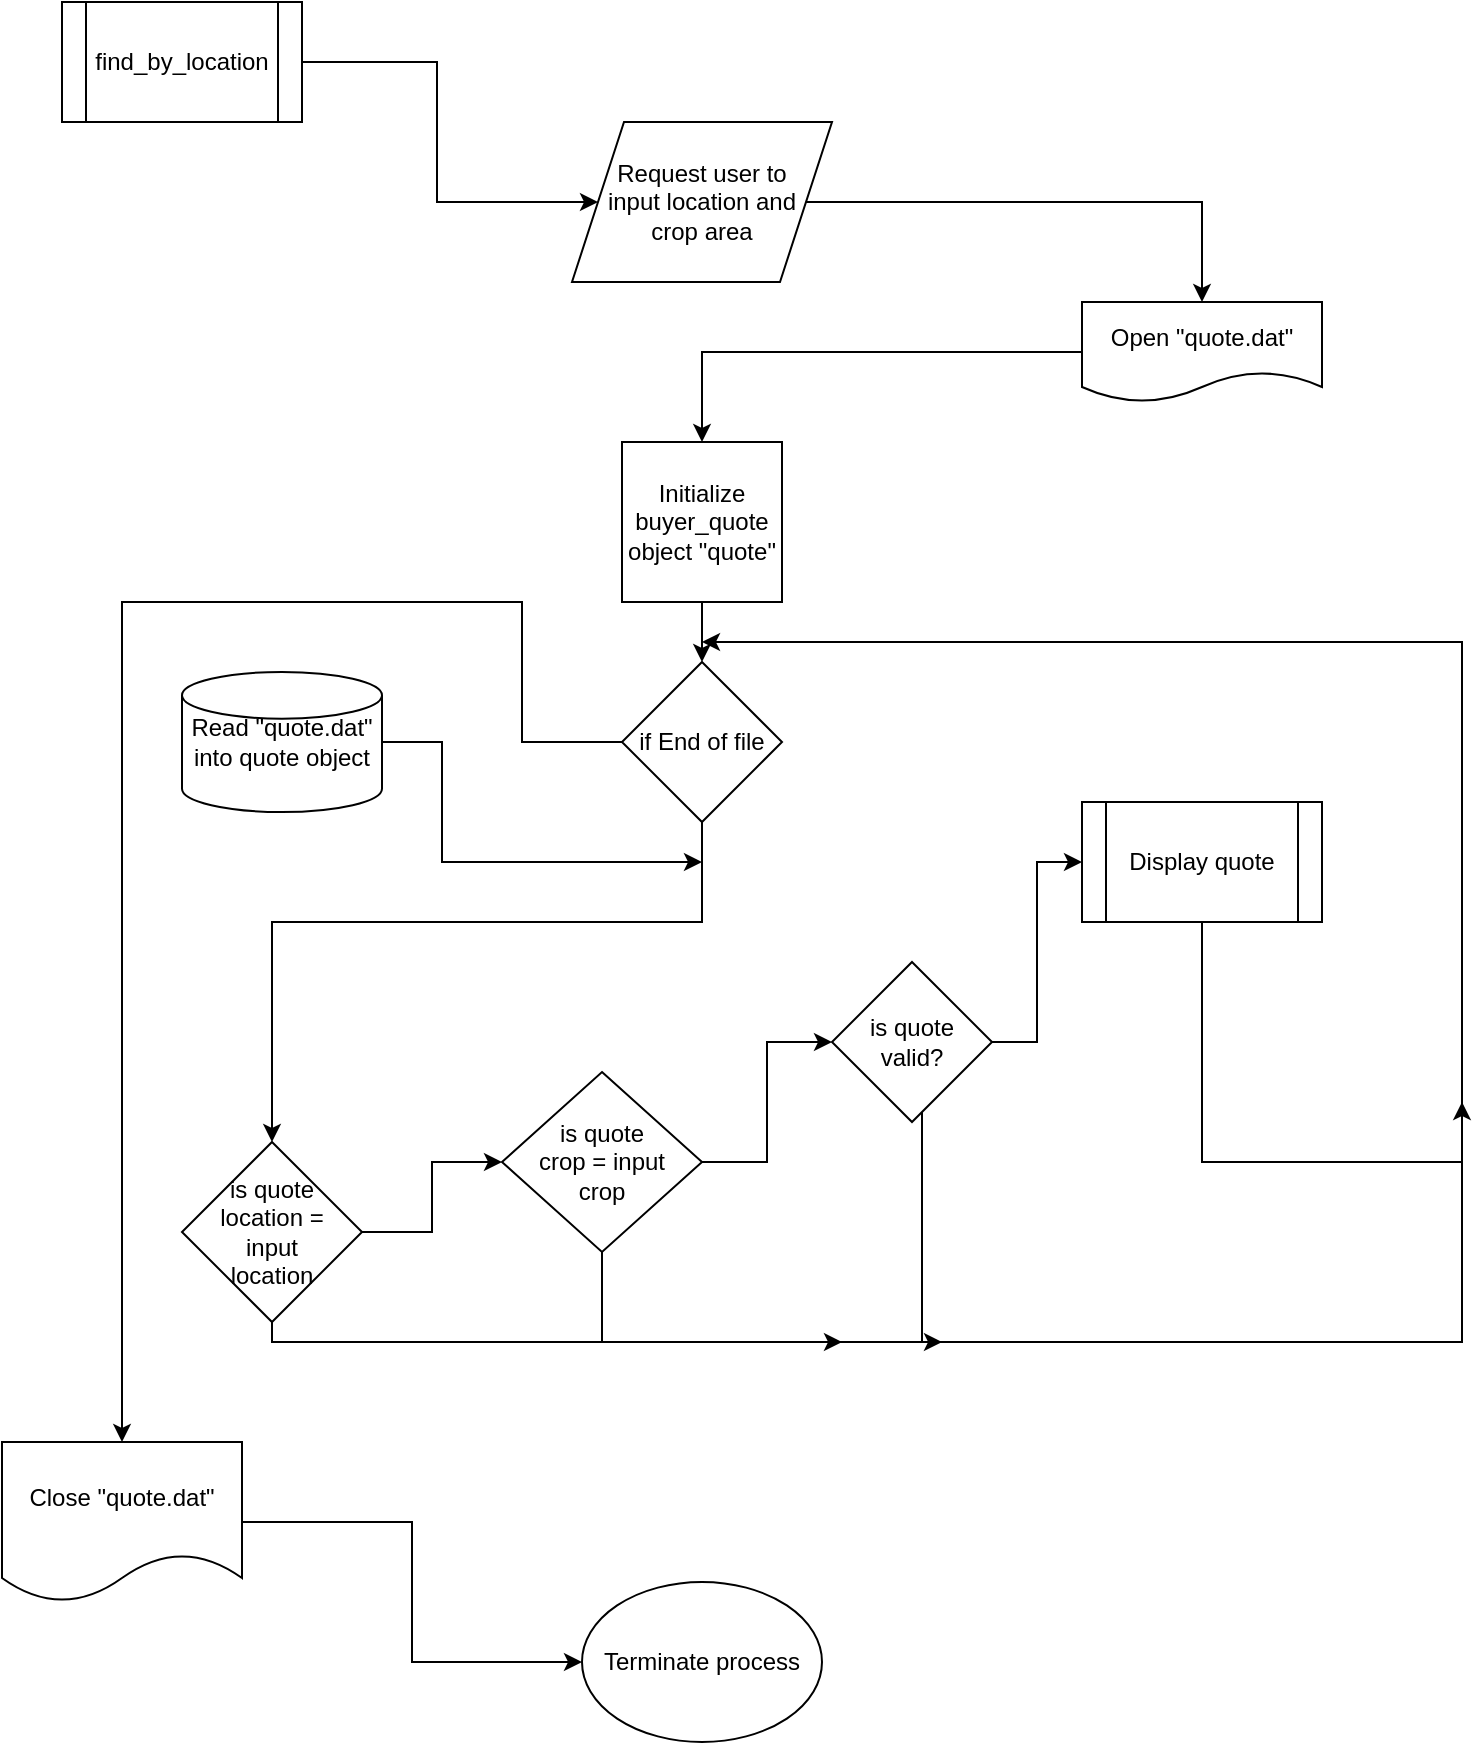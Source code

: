 <mxfile version="13.1.3" type="github"><diagram id="OOt3NaHSxzjM3vJ9NV1C" name="Page-1"><mxGraphModel dx="1221" dy="625" grid="1" gridSize="10" guides="1" tooltips="1" connect="1" arrows="1" fold="1" page="1" pageScale="1" pageWidth="827" pageHeight="1169" math="0" shadow="0"><root><mxCell id="0"/><mxCell id="1" parent="0"/><mxCell id="Gd9XKMuXmRJpEgDy-aUU-4" style="edgeStyle=orthogonalEdgeStyle;rounded=0;orthogonalLoop=1;jettySize=auto;html=1;" edge="1" parent="1" source="Gd9XKMuXmRJpEgDy-aUU-1" target="Gd9XKMuXmRJpEgDy-aUU-3"><mxGeometry relative="1" as="geometry"/></mxCell><mxCell id="Gd9XKMuXmRJpEgDy-aUU-1" value="find_by_location" style="shape=process;whiteSpace=wrap;html=1;backgroundOutline=1;" vertex="1" parent="1"><mxGeometry x="60" y="50" width="120" height="60" as="geometry"/></mxCell><mxCell id="Gd9XKMuXmRJpEgDy-aUU-8" style="edgeStyle=orthogonalEdgeStyle;rounded=0;orthogonalLoop=1;jettySize=auto;html=1;entryX=0.5;entryY=0;entryDx=0;entryDy=0;" edge="1" parent="1" source="Gd9XKMuXmRJpEgDy-aUU-3" target="Gd9XKMuXmRJpEgDy-aUU-5"><mxGeometry relative="1" as="geometry"/></mxCell><mxCell id="Gd9XKMuXmRJpEgDy-aUU-3" value="Request user to input location and crop area" style="shape=parallelogram;perimeter=parallelogramPerimeter;whiteSpace=wrap;html=1;spacingLeft=15;spacingRight=15;" vertex="1" parent="1"><mxGeometry x="315" y="110" width="130" height="80" as="geometry"/></mxCell><mxCell id="Gd9XKMuXmRJpEgDy-aUU-9" style="edgeStyle=orthogonalEdgeStyle;rounded=0;orthogonalLoop=1;jettySize=auto;html=1;entryX=0.5;entryY=0;entryDx=0;entryDy=0;" edge="1" parent="1" source="Gd9XKMuXmRJpEgDy-aUU-5" target="Gd9XKMuXmRJpEgDy-aUU-6"><mxGeometry relative="1" as="geometry"/></mxCell><mxCell id="Gd9XKMuXmRJpEgDy-aUU-5" value="Open &quot;quote.dat&quot;" style="shape=document;whiteSpace=wrap;html=1;boundedLbl=1;" vertex="1" parent="1"><mxGeometry x="570" y="200" width="120" height="50" as="geometry"/></mxCell><mxCell id="Gd9XKMuXmRJpEgDy-aUU-12" style="edgeStyle=orthogonalEdgeStyle;rounded=0;orthogonalLoop=1;jettySize=auto;html=1;entryX=0.5;entryY=0;entryDx=0;entryDy=0;" edge="1" parent="1" source="Gd9XKMuXmRJpEgDy-aUU-6" target="Gd9XKMuXmRJpEgDy-aUU-10"><mxGeometry relative="1" as="geometry"/></mxCell><mxCell id="Gd9XKMuXmRJpEgDy-aUU-6" value="Initialize buyer_quote object &quot;quote&quot;" style="whiteSpace=wrap;html=1;aspect=fixed;" vertex="1" parent="1"><mxGeometry x="340" y="270" width="80" height="80" as="geometry"/></mxCell><mxCell id="Gd9XKMuXmRJpEgDy-aUU-16" style="edgeStyle=orthogonalEdgeStyle;rounded=0;orthogonalLoop=1;jettySize=auto;html=1;entryX=0.5;entryY=0;entryDx=0;entryDy=0;" edge="1" parent="1" source="Gd9XKMuXmRJpEgDy-aUU-10" target="Gd9XKMuXmRJpEgDy-aUU-13"><mxGeometry relative="1" as="geometry"><Array as="points"><mxPoint x="380" y="510"/><mxPoint x="165" y="510"/></Array></mxGeometry></mxCell><mxCell id="Gd9XKMuXmRJpEgDy-aUU-34" style="edgeStyle=orthogonalEdgeStyle;rounded=0;orthogonalLoop=1;jettySize=auto;html=1;exitX=0;exitY=0.5;exitDx=0;exitDy=0;" edge="1" parent="1" source="Gd9XKMuXmRJpEgDy-aUU-10" target="Gd9XKMuXmRJpEgDy-aUU-36"><mxGeometry relative="1" as="geometry"><mxPoint x="90" y="810" as="targetPoint"/><Array as="points"><mxPoint x="290" y="420"/><mxPoint x="290" y="350"/><mxPoint x="90" y="350"/></Array></mxGeometry></mxCell><mxCell id="Gd9XKMuXmRJpEgDy-aUU-10" value="if End of file" style="rhombus;whiteSpace=wrap;html=1;" vertex="1" parent="1"><mxGeometry x="340" y="380" width="80" height="80" as="geometry"/></mxCell><mxCell id="Gd9XKMuXmRJpEgDy-aUU-31" style="edgeStyle=orthogonalEdgeStyle;rounded=0;orthogonalLoop=1;jettySize=auto;html=1;entryX=0;entryY=0.5;entryDx=0;entryDy=0;" edge="1" parent="1" source="Gd9XKMuXmRJpEgDy-aUU-13" target="Gd9XKMuXmRJpEgDy-aUU-19"><mxGeometry relative="1" as="geometry"/></mxCell><mxCell id="Gd9XKMuXmRJpEgDy-aUU-33" style="edgeStyle=orthogonalEdgeStyle;rounded=0;orthogonalLoop=1;jettySize=auto;html=1;" edge="1" parent="1" source="Gd9XKMuXmRJpEgDy-aUU-13"><mxGeometry relative="1" as="geometry"><mxPoint x="450" y="720" as="targetPoint"/><Array as="points"><mxPoint x="165" y="720"/></Array></mxGeometry></mxCell><mxCell id="Gd9XKMuXmRJpEgDy-aUU-13" value="is quote location = input location" style="rhombus;whiteSpace=wrap;html=1;spacingLeft=15;spacingRight=15;" vertex="1" parent="1"><mxGeometry x="120" y="620" width="90" height="90" as="geometry"/></mxCell><mxCell id="Gd9XKMuXmRJpEgDy-aUU-17" style="edgeStyle=orthogonalEdgeStyle;rounded=0;orthogonalLoop=1;jettySize=auto;html=1;" edge="1" parent="1" source="Gd9XKMuXmRJpEgDy-aUU-15"><mxGeometry relative="1" as="geometry"><mxPoint x="380" y="480" as="targetPoint"/><Array as="points"><mxPoint x="250" y="480"/></Array></mxGeometry></mxCell><mxCell id="Gd9XKMuXmRJpEgDy-aUU-15" value="Read &quot;quote.dat&quot; into quote object" style="strokeWidth=1;html=1;shape=mxgraph.flowchart.database;whiteSpace=wrap;spacing=2;" vertex="1" parent="1"><mxGeometry x="120" y="385" width="100" height="70" as="geometry"/></mxCell><mxCell id="Gd9XKMuXmRJpEgDy-aUU-25" style="edgeStyle=orthogonalEdgeStyle;rounded=0;orthogonalLoop=1;jettySize=auto;html=1;entryX=0;entryY=0.5;entryDx=0;entryDy=0;" edge="1" parent="1" source="Gd9XKMuXmRJpEgDy-aUU-19" target="Gd9XKMuXmRJpEgDy-aUU-24"><mxGeometry relative="1" as="geometry"/></mxCell><mxCell id="Gd9XKMuXmRJpEgDy-aUU-32" style="edgeStyle=orthogonalEdgeStyle;rounded=0;orthogonalLoop=1;jettySize=auto;html=1;" edge="1" parent="1" source="Gd9XKMuXmRJpEgDy-aUU-19"><mxGeometry relative="1" as="geometry"><mxPoint x="500" y="720" as="targetPoint"/><Array as="points"><mxPoint x="330" y="720"/></Array></mxGeometry></mxCell><mxCell id="Gd9XKMuXmRJpEgDy-aUU-19" value="is quote crop = input crop" style="rhombus;whiteSpace=wrap;html=1;strokeWidth=1;spacingLeft=15;spacingRight=15;" vertex="1" parent="1"><mxGeometry x="280" y="585" width="100" height="90" as="geometry"/></mxCell><mxCell id="Gd9XKMuXmRJpEgDy-aUU-28" style="edgeStyle=orthogonalEdgeStyle;rounded=0;orthogonalLoop=1;jettySize=auto;html=1;entryX=0;entryY=0.5;entryDx=0;entryDy=0;" edge="1" parent="1" source="Gd9XKMuXmRJpEgDy-aUU-24" target="Gd9XKMuXmRJpEgDy-aUU-27"><mxGeometry relative="1" as="geometry"/></mxCell><mxCell id="Gd9XKMuXmRJpEgDy-aUU-30" style="edgeStyle=orthogonalEdgeStyle;rounded=0;orthogonalLoop=1;jettySize=auto;html=1;" edge="1" parent="1" source="Gd9XKMuXmRJpEgDy-aUU-24"><mxGeometry relative="1" as="geometry"><mxPoint x="760" y="600" as="targetPoint"/><Array as="points"><mxPoint x="490" y="720"/><mxPoint x="760" y="720"/><mxPoint x="760" y="630"/></Array></mxGeometry></mxCell><mxCell id="Gd9XKMuXmRJpEgDy-aUU-24" value="is quote valid?" style="rhombus;whiteSpace=wrap;html=1;strokeWidth=1;spacingLeft=15;spacingRight=15;" vertex="1" parent="1"><mxGeometry x="445" y="530" width="80" height="80" as="geometry"/></mxCell><mxCell id="Gd9XKMuXmRJpEgDy-aUU-29" style="edgeStyle=orthogonalEdgeStyle;rounded=0;orthogonalLoop=1;jettySize=auto;html=1;" edge="1" parent="1" source="Gd9XKMuXmRJpEgDy-aUU-27"><mxGeometry relative="1" as="geometry"><mxPoint x="380" y="370" as="targetPoint"/><Array as="points"><mxPoint x="760" y="630"/><mxPoint x="760" y="370"/></Array></mxGeometry></mxCell><mxCell id="Gd9XKMuXmRJpEgDy-aUU-27" value="Display quote" style="shape=process;whiteSpace=wrap;html=1;backgroundOutline=1;strokeWidth=1;" vertex="1" parent="1"><mxGeometry x="570" y="450" width="120" height="60" as="geometry"/></mxCell><mxCell id="Gd9XKMuXmRJpEgDy-aUU-38" style="edgeStyle=orthogonalEdgeStyle;rounded=0;orthogonalLoop=1;jettySize=auto;html=1;entryX=0;entryY=0.5;entryDx=0;entryDy=0;" edge="1" parent="1" source="Gd9XKMuXmRJpEgDy-aUU-36" target="Gd9XKMuXmRJpEgDy-aUU-37"><mxGeometry relative="1" as="geometry"/></mxCell><mxCell id="Gd9XKMuXmRJpEgDy-aUU-36" value="Close &quot;quote.dat&quot;" style="shape=document;whiteSpace=wrap;html=1;boundedLbl=1;strokeWidth=1;" vertex="1" parent="1"><mxGeometry x="30" y="770" width="120" height="80" as="geometry"/></mxCell><mxCell id="Gd9XKMuXmRJpEgDy-aUU-37" value="Terminate process" style="ellipse;whiteSpace=wrap;html=1;strokeWidth=1;" vertex="1" parent="1"><mxGeometry x="320" y="840" width="120" height="80" as="geometry"/></mxCell></root></mxGraphModel></diagram></mxfile>